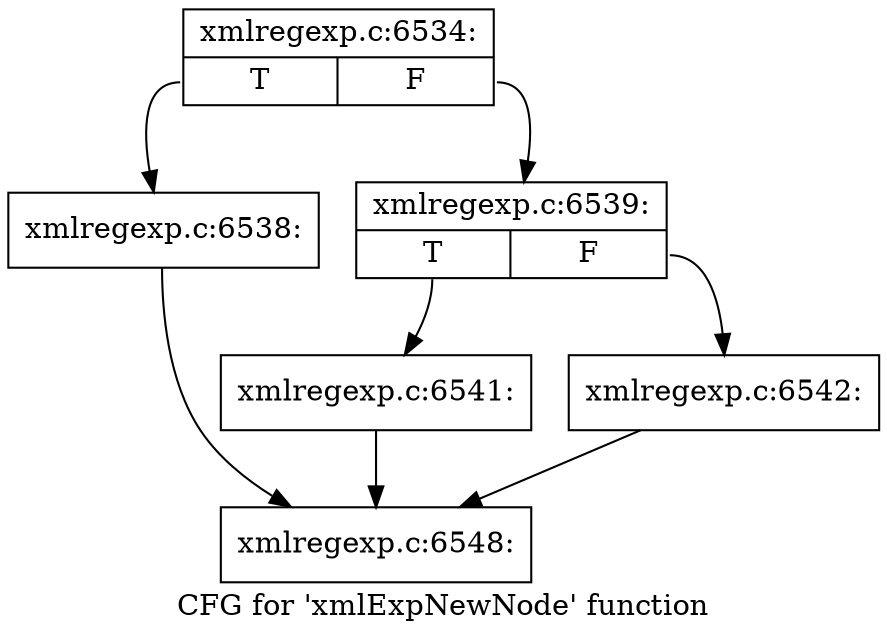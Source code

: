 digraph "CFG for 'xmlExpNewNode' function" {
	label="CFG for 'xmlExpNewNode' function";

	Node0x4502140 [shape=record,label="{xmlregexp.c:6534:|{<s0>T|<s1>F}}"];
	Node0x4502140:s0 -> Node0x4508fd0;
	Node0x4502140:s1 -> Node0x4509020;
	Node0x4508fd0 [shape=record,label="{xmlregexp.c:6538:}"];
	Node0x4508fd0 -> Node0x4508ce0;
	Node0x4509020 [shape=record,label="{xmlregexp.c:6539:|{<s0>T|<s1>F}}"];
	Node0x4509020:s0 -> Node0x45098f0;
	Node0x4509020:s1 -> Node0x4509940;
	Node0x45098f0 [shape=record,label="{xmlregexp.c:6541:}"];
	Node0x45098f0 -> Node0x4508ce0;
	Node0x4509940 [shape=record,label="{xmlregexp.c:6542:}"];
	Node0x4509940 -> Node0x4508ce0;
	Node0x4508ce0 [shape=record,label="{xmlregexp.c:6548:}"];
}

